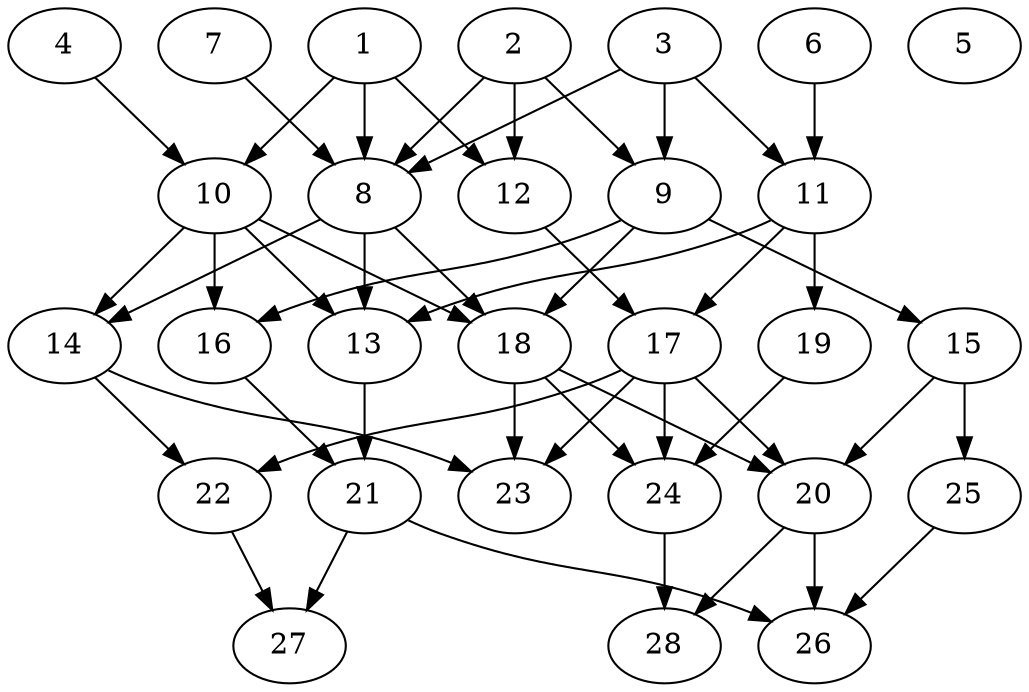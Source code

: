 // DAG (tier=2-normal, mode=compute, n=28, ccr=0.383, fat=0.586, density=0.561, regular=0.585, jump=0.147, mindata=524288, maxdata=8388608)
// DAG automatically generated by daggen at Sun Aug 24 16:33:33 2025
// /home/ermia/Project/Environments/daggen/bin/daggen --dot --ccr 0.383 --fat 0.586 --regular 0.585 --density 0.561 --jump 0.147 --mindata 524288 --maxdata 8388608 -n 28 
digraph G {
  1 [size="193765204849143578624", alpha="0.11", expect_size="96882602424571789312"]
  1 -> 8 [size ="267880138539008"]
  1 -> 10 [size ="267880138539008"]
  1 -> 12 [size ="267880138539008"]
  2 [size="356118597882087473152", alpha="0.07", expect_size="178059298941043736576"]
  2 -> 8 [size ="401932468355072"]
  2 -> 9 [size ="401932468355072"]
  2 -> 12 [size ="401932468355072"]
  3 [size="307076315466220", alpha="0.02", expect_size="153538157733110"]
  3 -> 8 [size ="6075038302208"]
  3 -> 9 [size ="6075038302208"]
  3 -> 11 [size ="6075038302208"]
  4 [size="57442396748610797568", alpha="0.14", expect_size="28721198374305398784"]
  4 -> 10 [size ="119099979988992"]
  5 [size="4715397219162406", alpha="0.08", expect_size="2357698609581203"]
  6 [size="392134455519770816", alpha="0.02", expect_size="196067227759885408"]
  6 -> 11 [size ="224131534553088"]
  7 [size="64975668393933799424", alpha="0.13", expect_size="32487834196966899712"]
  7 -> 8 [size ="129297608081408"]
  8 [size="95194594220594692096", alpha="0.04", expect_size="47597297110297346048"]
  8 -> 13 [size ="166788016898048"]
  8 -> 14 [size ="166788016898048"]
  8 -> 18 [size ="166788016898048"]
  9 [size="5090106953983877", alpha="0.08", expect_size="2545053476991938"]
  9 -> 15 [size ="197972524531712"]
  9 -> 16 [size ="197972524531712"]
  9 -> 18 [size ="197972524531712"]
  10 [size="37235077862595231744", alpha="0.08", expect_size="18617538931297615872"]
  10 -> 13 [size ="89205472493568"]
  10 -> 14 [size ="89205472493568"]
  10 -> 16 [size ="89205472493568"]
  10 -> 18 [size ="89205472493568"]
  11 [size="965719349306138", alpha="0.13", expect_size="482859674653069"]
  11 -> 13 [size ="40637780983808"]
  11 -> 17 [size ="40637780983808"]
  11 -> 19 [size ="40637780983808"]
  12 [size="144030762074443350016", alpha="0.12", expect_size="72015381037221675008"]
  12 -> 17 [size ="219816434597888"]
  13 [size="17279291073910370", alpha="0.13", expect_size="8639645536955185"]
  13 -> 21 [size ="7714843394048"]
  14 [size="55453490371285221376", alpha="0.17", expect_size="27726745185642610688"]
  14 -> 22 [size ="116334692139008"]
  14 -> 23 [size ="116334692139008"]
  15 [size="10621115181716330", alpha="0.06", expect_size="5310557590858165"]
  15 -> 20 [size ="359562657923072"]
  15 -> 25 [size ="359562657923072"]
  16 [size="3198918328926206", alpha="0.20", expect_size="1599459164463103"]
  16 -> 21 [size ="115461639372800"]
  17 [size="225529479273024064", alpha="0.01", expect_size="112764739636512032"]
  17 -> 20 [size ="267122211028992"]
  17 -> 22 [size ="267122211028992"]
  17 -> 23 [size ="267122211028992"]
  17 -> 24 [size ="267122211028992"]
  18 [size="4249101937627130", alpha="0.17", expect_size="2124550968813565"]
  18 -> 20 [size ="256160204587008"]
  18 -> 23 [size ="256160204587008"]
  18 -> 24 [size ="256160204587008"]
  19 [size="7613864900336290", alpha="0.01", expect_size="3806932450168145"]
  19 -> 24 [size ="124404742750208"]
  20 [size="40621307078935314432", alpha="0.09", expect_size="20310653539467657216"]
  20 -> 26 [size ="94534990036992"]
  20 -> 28 [size ="94534990036992"]
  21 [size="219963842774433792000", alpha="0.02", expect_size="109981921387216896000"]
  21 -> 26 [size ="291512726323200"]
  21 -> 27 [size ="291512726323200"]
  22 [size="332916256264531264", alpha="0.05", expect_size="166458128132265632"]
  22 -> 27 [size ="133882393395200"]
  23 [size="79150393487112000", alpha="0.13", expect_size="39575196743556000"]
  24 [size="182920624578320160", alpha="0.11", expect_size="91460312289160080"]
  24 -> 28 [size ="432332423036928"]
  25 [size="391196529976568", alpha="0.17", expect_size="195598264988284"]
  25 -> 26 [size ="39391972032512"]
  26 [size="85133241450202048", alpha="0.12", expect_size="42566620725101024"]
  27 [size="11281901986981862", alpha="0.06", expect_size="5640950993490931"]
  28 [size="330418830105298", alpha="0.16", expect_size="165209415052649"]
}